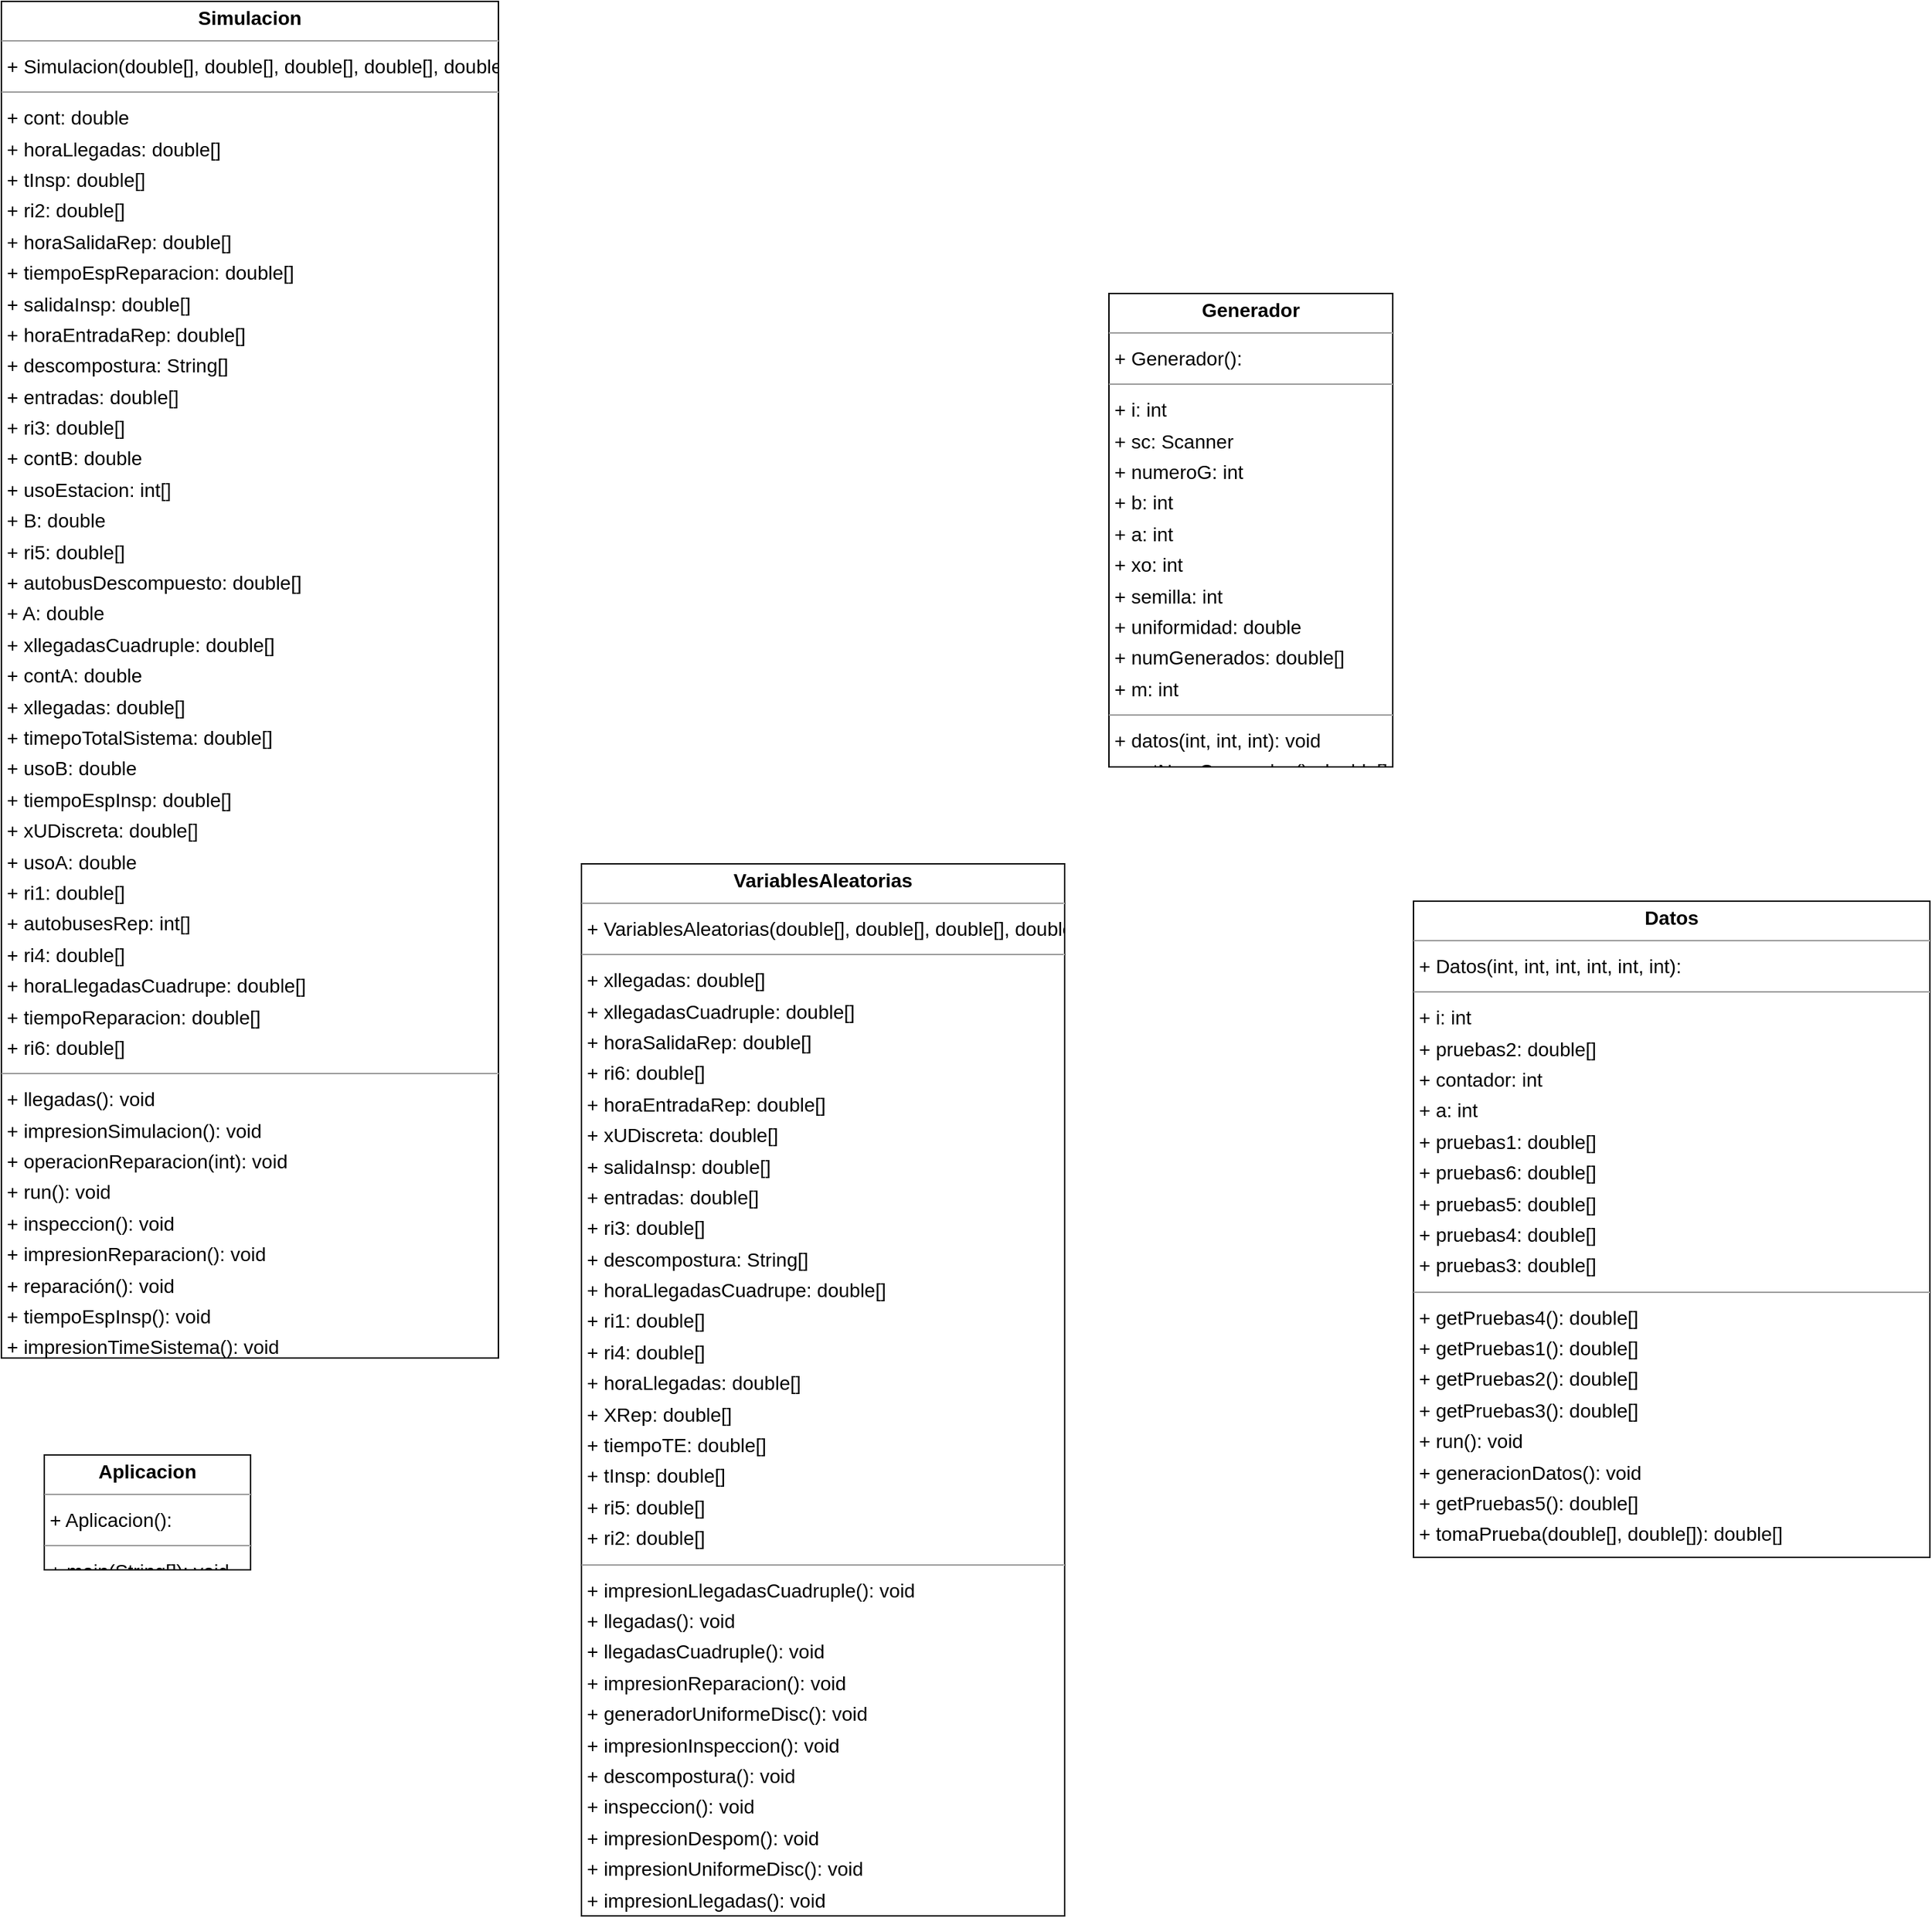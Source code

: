 <mxGraphModel dx="0" dy="0" grid="1" gridSize="10" guides="1" tooltips="1" connect="1" arrows="1" fold="1" page="0" pageScale="1" background="none" math="0" shadow="0">
  <root>
    <mxCell id="0" />
    <mxCell id="1" parent="0" />
    <mxCell id="node0" parent="1" vertex="1" value="&lt;p style=&quot;margin:0px;margin-top:4px;text-align:center;&quot;&gt;&lt;b&gt;Aplicacion&lt;/b&gt;&lt;/p&gt;&lt;hr size=&quot;1&quot;/&gt;&lt;p style=&quot;margin:0 0 0 4px;line-height:1.6;&quot;&gt;+ Aplicacion(): &lt;/p&gt;&lt;hr size=&quot;1&quot;/&gt;&lt;p style=&quot;margin:0 0 0 4px;line-height:1.6;&quot;&gt;+ main(String[]): void&lt;/p&gt;" style="verticalAlign=top;align=left;overflow=fill;fontSize=14;fontFamily=Helvetica;html=1;rounded=0;shadow=0;comic=0;labelBackgroundColor=none;strokeWidth=1;">
      <mxGeometry x="-431" y="1146" width="149" height="83" as="geometry" />
    </mxCell>
    <mxCell id="node3" parent="1" vertex="1" value="&lt;p style=&quot;margin:0px;margin-top:4px;text-align:center;&quot;&gt;&lt;b&gt;Datos&lt;/b&gt;&lt;/p&gt;&lt;hr size=&quot;1&quot;/&gt;&lt;p style=&quot;margin:0 0 0 4px;line-height:1.6;&quot;&gt;+ Datos(int, int, int, int, int, int): &lt;/p&gt;&lt;hr size=&quot;1&quot;/&gt;&lt;p style=&quot;margin:0 0 0 4px;line-height:1.6;&quot;&gt;+ i: int&lt;br/&gt;+ pruebas2: double[]&lt;br/&gt;+ contador: int&lt;br/&gt;+ a: int&lt;br/&gt;+ pruebas1: double[]&lt;br/&gt;+ pruebas6: double[]&lt;br/&gt;+ pruebas5: double[]&lt;br/&gt;+ pruebas4: double[]&lt;br/&gt;+ pruebas3: double[]&lt;/p&gt;&lt;hr size=&quot;1&quot;/&gt;&lt;p style=&quot;margin:0 0 0 4px;line-height:1.6;&quot;&gt;+ getPruebas4(): double[]&lt;br/&gt;+ getPruebas1(): double[]&lt;br/&gt;+ getPruebas2(): double[]&lt;br/&gt;+ getPruebas3(): double[]&lt;br/&gt;+ run(): void&lt;br/&gt;+ generacionDatos(): void&lt;br/&gt;+ getPruebas5(): double[]&lt;br/&gt;+ tomaPrueba(double[], double[]): double[]&lt;br/&gt;+ getPruebas6(): double[]&lt;br/&gt;+ asignacionArreglos(double[], double[], double[], double[], double[], double[]): void&lt;/p&gt;" style="verticalAlign=top;align=left;overflow=fill;fontSize=14;fontFamily=Helvetica;html=1;rounded=0;shadow=0;comic=0;labelBackgroundColor=none;strokeWidth=1;">
      <mxGeometry x="558" y="746" width="373" height="474" as="geometry" />
    </mxCell>
    <mxCell id="node4" parent="1" vertex="1" value="&lt;p style=&quot;margin:0px;margin-top:4px;text-align:center;&quot;&gt;&lt;b&gt;Generador&lt;/b&gt;&lt;/p&gt;&lt;hr size=&quot;1&quot;/&gt;&lt;p style=&quot;margin:0 0 0 4px;line-height:1.6;&quot;&gt;+ Generador(): &lt;/p&gt;&lt;hr size=&quot;1&quot;/&gt;&lt;p style=&quot;margin:0 0 0 4px;line-height:1.6;&quot;&gt;+ i: int&lt;br/&gt;+ sc: Scanner&lt;br/&gt;+ numeroG: int&lt;br/&gt;+ b: int&lt;br/&gt;+ a: int&lt;br/&gt;+ xo: int&lt;br/&gt;+ semilla: int&lt;br/&gt;+ uniformidad: double&lt;br/&gt;+ numGenerados: double[]&lt;br/&gt;+ m: int&lt;/p&gt;&lt;hr size=&quot;1&quot;/&gt;&lt;p style=&quot;margin:0 0 0 4px;line-height:1.6;&quot;&gt;+ datos(int, int, int): void&lt;br/&gt;+ getNumGenerados(): double[]&lt;br/&gt;+ generador(): void&lt;/p&gt;" style="verticalAlign=top;align=left;overflow=fill;fontSize=14;fontFamily=Helvetica;html=1;rounded=0;shadow=0;comic=0;labelBackgroundColor=none;strokeWidth=1;">
      <mxGeometry x="338" y="307" width="205" height="342" as="geometry" />
    </mxCell>
    <mxCell id="node2" parent="1" vertex="1" value="&lt;p style=&quot;margin:0px;margin-top:4px;text-align:center;&quot;&gt;&lt;b&gt;Simulacion&lt;/b&gt;&lt;/p&gt;&lt;hr size=&quot;1&quot;/&gt;&lt;p style=&quot;margin:0 0 0 4px;line-height:1.6;&quot;&gt;+ Simulacion(double[], double[], double[], double[], double[], double[]): &lt;/p&gt;&lt;hr size=&quot;1&quot;/&gt;&lt;p style=&quot;margin:0 0 0 4px;line-height:1.6;&quot;&gt;+ cont: double&lt;br/&gt;+ horaLlegadas: double[]&lt;br/&gt;+ tInsp: double[]&lt;br/&gt;+ ri2: double[]&lt;br/&gt;+ horaSalidaRep: double[]&lt;br/&gt;+ tiempoEspReparacion: double[]&lt;br/&gt;+ salidaInsp: double[]&lt;br/&gt;+ horaEntradaRep: double[]&lt;br/&gt;+ descompostura: String[]&lt;br/&gt;+ entradas: double[]&lt;br/&gt;+ ri3: double[]&lt;br/&gt;+ contB: double&lt;br/&gt;+ usoEstacion: int[]&lt;br/&gt;+ B: double&lt;br/&gt;+ ri5: double[]&lt;br/&gt;+ autobusDescompuesto: double[]&lt;br/&gt;+ A: double&lt;br/&gt;+ xllegadasCuadruple: double[]&lt;br/&gt;+ contA: double&lt;br/&gt;+ xllegadas: double[]&lt;br/&gt;+ timepoTotalSistema: double[]&lt;br/&gt;+ usoB: double&lt;br/&gt;+ tiempoEspInsp: double[]&lt;br/&gt;+ xUDiscreta: double[]&lt;br/&gt;+ usoA: double&lt;br/&gt;+ ri1: double[]&lt;br/&gt;+ autobusesRep: int[]&lt;br/&gt;+ ri4: double[]&lt;br/&gt;+ horaLlegadasCuadrupe: double[]&lt;br/&gt;+ tiempoReparacion: double[]&lt;br/&gt;+ ri6: double[]&lt;/p&gt;&lt;hr size=&quot;1&quot;/&gt;&lt;p style=&quot;margin:0 0 0 4px;line-height:1.6;&quot;&gt;+ llegadas(): void&lt;br/&gt;+ impresionSimulacion(): void&lt;br/&gt;+ operacionReparacion(int): void&lt;br/&gt;+ run(): void&lt;br/&gt;+ inspeccion(): void&lt;br/&gt;+ impresionReparacion(): void&lt;br/&gt;+ reparación(): void&lt;br/&gt;+ tiempoEspInsp(): void&lt;br/&gt;+ impresionTimeSistema(): void&lt;br/&gt;+ descompostura(): void&lt;br/&gt;+ tiempoEnSistema(): void&lt;/p&gt;" style="verticalAlign=top;align=left;overflow=fill;fontSize=14;fontFamily=Helvetica;html=1;rounded=0;shadow=0;comic=0;labelBackgroundColor=none;strokeWidth=1;">
      <mxGeometry x="-462" y="96" width="359" height="980" as="geometry" />
    </mxCell>
    <mxCell id="node1" parent="1" vertex="1" value="&lt;p style=&quot;margin:0px;margin-top:4px;text-align:center;&quot;&gt;&lt;b&gt;VariablesAleatorias&lt;/b&gt;&lt;/p&gt;&lt;hr size=&quot;1&quot;/&gt;&lt;p style=&quot;margin:0 0 0 4px;line-height:1.6;&quot;&gt;+ VariablesAleatorias(double[], double[], double[], double[], double[], double[]): &lt;/p&gt;&lt;hr size=&quot;1&quot;/&gt;&lt;p style=&quot;margin:0 0 0 4px;line-height:1.6;&quot;&gt;+ xllegadas: double[]&lt;br/&gt;+ xllegadasCuadruple: double[]&lt;br/&gt;+ horaSalidaRep: double[]&lt;br/&gt;+ ri6: double[]&lt;br/&gt;+ horaEntradaRep: double[]&lt;br/&gt;+ xUDiscreta: double[]&lt;br/&gt;+ salidaInsp: double[]&lt;br/&gt;+ entradas: double[]&lt;br/&gt;+ ri3: double[]&lt;br/&gt;+ descompostura: String[]&lt;br/&gt;+ horaLlegadasCuadrupe: double[]&lt;br/&gt;+ ri1: double[]&lt;br/&gt;+ ri4: double[]&lt;br/&gt;+ horaLlegadas: double[]&lt;br/&gt;+ XRep: double[]&lt;br/&gt;+ tiempoTE: double[]&lt;br/&gt;+ tInsp: double[]&lt;br/&gt;+ ri5: double[]&lt;br/&gt;+ ri2: double[]&lt;/p&gt;&lt;hr size=&quot;1&quot;/&gt;&lt;p style=&quot;margin:0 0 0 4px;line-height:1.6;&quot;&gt;+ impresionLlegadasCuadruple(): void&lt;br/&gt;+ llegadas(): void&lt;br/&gt;+ llegadasCuadruple(): void&lt;br/&gt;+ impresionReparacion(): void&lt;br/&gt;+ generadorUniformeDisc(): void&lt;br/&gt;+ impresionInspeccion(): void&lt;br/&gt;+ descompostura(): void&lt;br/&gt;+ inspeccion(): void&lt;br/&gt;+ impresionDespom(): void&lt;br/&gt;+ impresionUniformeDisc(): void&lt;br/&gt;+ impresionLlegadas(): void&lt;br/&gt;+ reparación(): void&lt;br/&gt;+ run(): void&lt;/p&gt;" style="verticalAlign=top;align=left;overflow=fill;fontSize=14;fontFamily=Helvetica;html=1;rounded=0;shadow=0;comic=0;labelBackgroundColor=none;strokeWidth=1;">
      <mxGeometry x="-43" y="719" width="349" height="760" as="geometry" />
    </mxCell>
  </root>
</mxGraphModel>